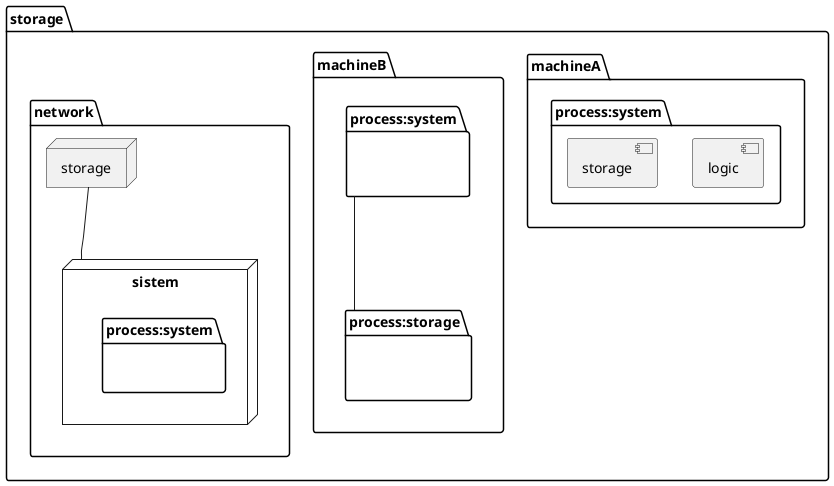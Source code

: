 @startuml
package storage {
    package machineA {
        package monolithComponent  as "process:system" {
            component logic {

            }

            component storageComponent as "storage" {

            }
        }
    }

    package machineB {
        package systemComponent as "process:system" {
            label " "
        }

        package distribuitedStorageComponent as "process:storage" {
            label "  "
        }

        systemComponent -- distribuitedStorageComponent
    }

    package network {
        node multiNodeSystem as "sistem" {
            package multiNodeSytem as "process:system" {
                label "   "
            }
        }
        node multiNodeDatabase as "storage" {

        }

        multiNodeDatabase -- multiNodeSystem
    }
}
@enduml